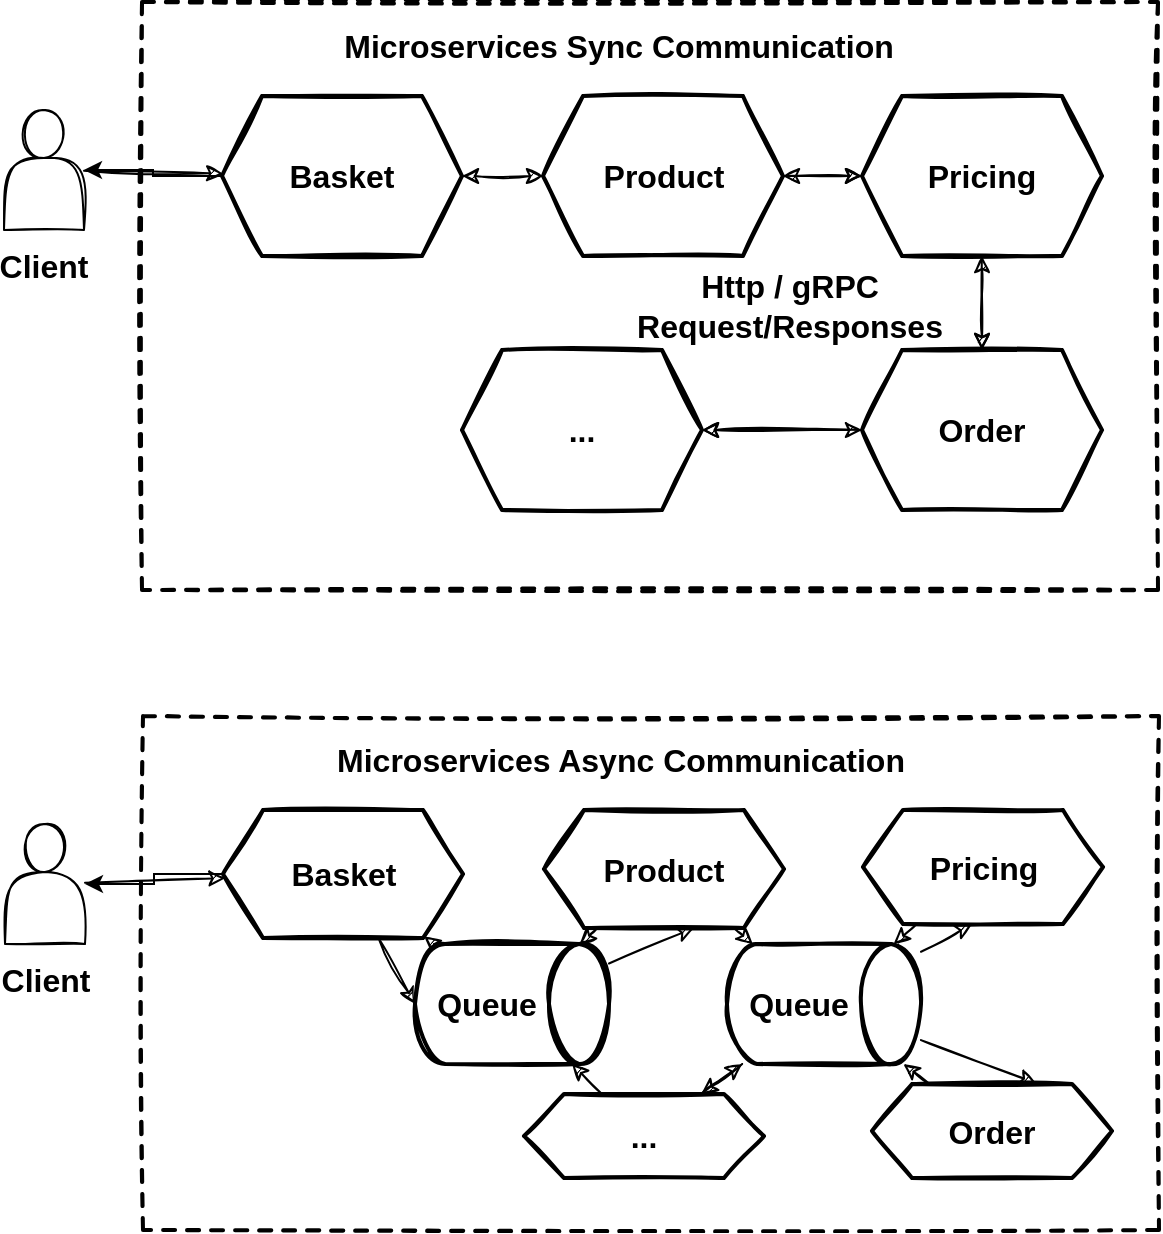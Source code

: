 <mxfile version="14.6.13" type="device"><diagram id="O4We3TlcgWNvYi_soNku" name="Page-1"><mxGraphModel dx="1653" dy="4093" grid="0" gridSize="10" guides="1" tooltips="1" connect="1" arrows="1" fold="1" page="0" pageScale="1" pageWidth="850" pageHeight="1100" math="0" shadow="0"><root><mxCell id="0"/><mxCell id="1" parent="0"/><mxCell id="nm7lnqsIGqbwlS4V_nCA-1" value="" style="rounded=0;whiteSpace=wrap;html=1;sketch=1;fontSize=16;dashed=1;strokeWidth=2;" vertex="1" parent="1"><mxGeometry x="-400" y="-3484" width="508" height="294" as="geometry"/></mxCell><mxCell id="nm7lnqsIGqbwlS4V_nCA-2" style="rounded=0;sketch=1;orthogonalLoop=1;jettySize=auto;html=1;fontSize=16;" edge="1" parent="1" source="nm7lnqsIGqbwlS4V_nCA-3" target="nm7lnqsIGqbwlS4V_nCA-7"><mxGeometry relative="1" as="geometry"><mxPoint x="-339" y="-3379" as="targetPoint"/></mxGeometry></mxCell><mxCell id="nm7lnqsIGqbwlS4V_nCA-3" value="" style="shape=actor;whiteSpace=wrap;html=1;sketch=1;" vertex="1" parent="1"><mxGeometry x="-469" y="-3430" width="40" height="60" as="geometry"/></mxCell><mxCell id="nm7lnqsIGqbwlS4V_nCA-4" value="Client" style="text;html=1;strokeColor=none;fillColor=none;align=center;verticalAlign=middle;whiteSpace=wrap;rounded=0;sketch=1;fontStyle=1;fontSize=16;" vertex="1" parent="1"><mxGeometry x="-469" y="-3362" width="40" height="20" as="geometry"/></mxCell><mxCell id="nm7lnqsIGqbwlS4V_nCA-5" value="Microservices Sync Communication" style="text;html=1;strokeColor=none;fillColor=none;align=center;verticalAlign=middle;whiteSpace=wrap;rounded=0;sketch=1;fontStyle=1;fontSize=16;" vertex="1" parent="1"><mxGeometry x="-327" y="-3472" width="331.25" height="20" as="geometry"/></mxCell><mxCell id="nm7lnqsIGqbwlS4V_nCA-6" value="" style="edgeStyle=none;rounded=0;sketch=1;orthogonalLoop=1;jettySize=auto;html=1;fontSize=16;startArrow=classic;startFill=1;" edge="1" parent="1" source="nm7lnqsIGqbwlS4V_nCA-7" target="nm7lnqsIGqbwlS4V_nCA-9"><mxGeometry relative="1" as="geometry"/></mxCell><mxCell id="nm7lnqsIGqbwlS4V_nCA-21" style="edgeStyle=orthogonalEdgeStyle;rounded=0;orthogonalLoop=1;jettySize=auto;html=1;" edge="1" parent="1" source="nm7lnqsIGqbwlS4V_nCA-7" target="nm7lnqsIGqbwlS4V_nCA-3"><mxGeometry relative="1" as="geometry"/></mxCell><mxCell id="nm7lnqsIGqbwlS4V_nCA-7" value="Basket" style="shape=hexagon;perimeter=hexagonPerimeter2;whiteSpace=wrap;html=1;fixedSize=1;sketch=1;fontSize=16;strokeWidth=2;fontStyle=1" vertex="1" parent="1"><mxGeometry x="-360" y="-3437" width="120" height="80" as="geometry"/></mxCell><mxCell id="nm7lnqsIGqbwlS4V_nCA-8" value="" style="edgeStyle=none;rounded=0;sketch=1;orthogonalLoop=1;jettySize=auto;html=1;fontSize=16;" edge="1" parent="1" source="nm7lnqsIGqbwlS4V_nCA-9" target="nm7lnqsIGqbwlS4V_nCA-12"><mxGeometry relative="1" as="geometry"/></mxCell><mxCell id="nm7lnqsIGqbwlS4V_nCA-9" value="Product" style="shape=hexagon;perimeter=hexagonPerimeter2;whiteSpace=wrap;html=1;fixedSize=1;sketch=1;fontSize=16;strokeWidth=2;fontStyle=1" vertex="1" parent="1"><mxGeometry x="-199.5" y="-3437" width="120" height="80" as="geometry"/></mxCell><mxCell id="nm7lnqsIGqbwlS4V_nCA-10" value="" style="edgeStyle=none;rounded=0;sketch=1;orthogonalLoop=1;jettySize=auto;html=1;fontSize=16;" edge="1" parent="1" source="nm7lnqsIGqbwlS4V_nCA-12" target="nm7lnqsIGqbwlS4V_nCA-16"><mxGeometry relative="1" as="geometry"/></mxCell><mxCell id="nm7lnqsIGqbwlS4V_nCA-11" style="edgeStyle=none;rounded=0;sketch=1;orthogonalLoop=1;jettySize=auto;html=1;fontSize=16;startArrow=classic;startFill=1;" edge="1" parent="1" source="nm7lnqsIGqbwlS4V_nCA-12" target="nm7lnqsIGqbwlS4V_nCA-9"><mxGeometry relative="1" as="geometry"/></mxCell><mxCell id="nm7lnqsIGqbwlS4V_nCA-12" value="Pricing" style="shape=hexagon;perimeter=hexagonPerimeter2;whiteSpace=wrap;html=1;fixedSize=1;sketch=1;fontSize=16;strokeWidth=2;fontStyle=1" vertex="1" parent="1"><mxGeometry x="-40" y="-3437" width="120" height="80" as="geometry"/></mxCell><mxCell id="nm7lnqsIGqbwlS4V_nCA-13" value="" style="edgeStyle=none;rounded=0;sketch=1;orthogonalLoop=1;jettySize=auto;html=1;fontSize=16;" edge="1" parent="1" source="nm7lnqsIGqbwlS4V_nCA-16" target="nm7lnqsIGqbwlS4V_nCA-19"><mxGeometry relative="1" as="geometry"/></mxCell><mxCell id="nm7lnqsIGqbwlS4V_nCA-14" style="edgeStyle=none;rounded=0;sketch=1;orthogonalLoop=1;jettySize=auto;html=1;fontSize=16;startArrow=classic;startFill=1;" edge="1" parent="1" source="nm7lnqsIGqbwlS4V_nCA-16" target="nm7lnqsIGqbwlS4V_nCA-19"><mxGeometry relative="1" as="geometry"/></mxCell><mxCell id="nm7lnqsIGqbwlS4V_nCA-15" style="edgeStyle=none;rounded=0;sketch=1;orthogonalLoop=1;jettySize=auto;html=1;fontSize=16;startArrow=classic;startFill=1;" edge="1" parent="1" source="nm7lnqsIGqbwlS4V_nCA-16" target="nm7lnqsIGqbwlS4V_nCA-12"><mxGeometry relative="1" as="geometry"/></mxCell><mxCell id="nm7lnqsIGqbwlS4V_nCA-16" value="Order" style="shape=hexagon;perimeter=hexagonPerimeter2;whiteSpace=wrap;html=1;fixedSize=1;sketch=1;fontSize=16;strokeWidth=2;fontStyle=1" vertex="1" parent="1"><mxGeometry x="-40" y="-3310" width="120" height="80" as="geometry"/></mxCell><mxCell id="nm7lnqsIGqbwlS4V_nCA-19" value="..." style="shape=hexagon;perimeter=hexagonPerimeter2;whiteSpace=wrap;html=1;fixedSize=1;sketch=1;fontSize=16;strokeWidth=2;fontStyle=1" vertex="1" parent="1"><mxGeometry x="-240" y="-3310" width="120" height="80" as="geometry"/></mxCell><mxCell id="nm7lnqsIGqbwlS4V_nCA-20" value="Http / gRPC Request/Responses" style="text;html=1;strokeColor=none;fillColor=none;align=center;verticalAlign=middle;whiteSpace=wrap;rounded=0;sketch=1;fontStyle=1;fontSize=16;" vertex="1" parent="1"><mxGeometry x="-177" y="-3342" width="202" height="20" as="geometry"/></mxCell><mxCell id="nm7lnqsIGqbwlS4V_nCA-22" value="" style="rounded=0;whiteSpace=wrap;html=1;sketch=1;fontSize=16;dashed=1;strokeWidth=2;horizontal=0;verticalAlign=middle;" vertex="1" parent="1"><mxGeometry x="-399.5" y="-3127" width="508" height="257" as="geometry"/></mxCell><mxCell id="nm7lnqsIGqbwlS4V_nCA-23" style="rounded=0;sketch=1;orthogonalLoop=1;jettySize=auto;html=1;fontSize=16;" edge="1" parent="1" source="nm7lnqsIGqbwlS4V_nCA-24" target="nm7lnqsIGqbwlS4V_nCA-29"><mxGeometry relative="1" as="geometry"><mxPoint x="-338.5" y="-3022" as="targetPoint"/></mxGeometry></mxCell><mxCell id="nm7lnqsIGqbwlS4V_nCA-24" value="" style="shape=actor;whiteSpace=wrap;html=1;sketch=1;" vertex="1" parent="1"><mxGeometry x="-468.5" y="-3073" width="40" height="60" as="geometry"/></mxCell><mxCell id="nm7lnqsIGqbwlS4V_nCA-25" value="Client" style="text;html=1;strokeColor=none;fillColor=none;align=center;verticalAlign=middle;whiteSpace=wrap;rounded=0;sketch=1;fontStyle=1;fontSize=16;" vertex="1" parent="1"><mxGeometry x="-468.5" y="-3005" width="40" height="20" as="geometry"/></mxCell><mxCell id="nm7lnqsIGqbwlS4V_nCA-26" value="Microservices Async Communication" style="text;html=1;strokeColor=none;fillColor=none;align=center;verticalAlign=middle;whiteSpace=wrap;rounded=0;sketch=1;fontStyle=1;fontSize=16;" vertex="1" parent="1"><mxGeometry x="-326.5" y="-3115" width="331.25" height="20" as="geometry"/></mxCell><mxCell id="nm7lnqsIGqbwlS4V_nCA-28" style="edgeStyle=orthogonalEdgeStyle;rounded=0;orthogonalLoop=1;jettySize=auto;html=1;" edge="1" parent="1" source="nm7lnqsIGqbwlS4V_nCA-29" target="nm7lnqsIGqbwlS4V_nCA-24"><mxGeometry relative="1" as="geometry"/></mxCell><mxCell id="nm7lnqsIGqbwlS4V_nCA-43" style="rounded=0;orthogonalLoop=1;jettySize=auto;html=1;entryX=0.5;entryY=1;entryDx=0;entryDy=0;entryPerimeter=0;sketch=1;" edge="1" parent="1" source="nm7lnqsIGqbwlS4V_nCA-29" target="nm7lnqsIGqbwlS4V_nCA-41"><mxGeometry relative="1" as="geometry"/></mxCell><mxCell id="nm7lnqsIGqbwlS4V_nCA-29" value="Basket" style="shape=hexagon;perimeter=hexagonPerimeter2;whiteSpace=wrap;html=1;fixedSize=1;sketch=1;fontSize=16;strokeWidth=2;fontStyle=1" vertex="1" parent="1"><mxGeometry x="-359.5" y="-3080" width="120" height="64" as="geometry"/></mxCell><mxCell id="nm7lnqsIGqbwlS4V_nCA-45" style="edgeStyle=none;rounded=0;sketch=1;orthogonalLoop=1;jettySize=auto;html=1;" edge="1" parent="1" source="nm7lnqsIGqbwlS4V_nCA-31" target="nm7lnqsIGqbwlS4V_nCA-42"><mxGeometry relative="1" as="geometry"/></mxCell><mxCell id="nm7lnqsIGqbwlS4V_nCA-55" style="edgeStyle=none;rounded=0;sketch=1;orthogonalLoop=1;jettySize=auto;html=1;" edge="1" parent="1" source="nm7lnqsIGqbwlS4V_nCA-31" target="nm7lnqsIGqbwlS4V_nCA-41"><mxGeometry relative="1" as="geometry"/></mxCell><mxCell id="nm7lnqsIGqbwlS4V_nCA-31" value="Product" style="shape=hexagon;perimeter=hexagonPerimeter2;whiteSpace=wrap;html=1;fixedSize=1;sketch=1;fontSize=16;strokeWidth=2;fontStyle=1" vertex="1" parent="1"><mxGeometry x="-199" y="-3080" width="120" height="59" as="geometry"/></mxCell><mxCell id="nm7lnqsIGqbwlS4V_nCA-52" style="edgeStyle=none;rounded=0;sketch=1;orthogonalLoop=1;jettySize=auto;html=1;" edge="1" parent="1" source="nm7lnqsIGqbwlS4V_nCA-34" target="nm7lnqsIGqbwlS4V_nCA-42"><mxGeometry relative="1" as="geometry"/></mxCell><mxCell id="nm7lnqsIGqbwlS4V_nCA-34" value="Pricing" style="shape=hexagon;perimeter=hexagonPerimeter2;whiteSpace=wrap;html=1;fixedSize=1;sketch=1;fontSize=16;strokeWidth=2;fontStyle=1" vertex="1" parent="1"><mxGeometry x="-39.5" y="-3080" width="120" height="57" as="geometry"/></mxCell><mxCell id="nm7lnqsIGqbwlS4V_nCA-51" style="edgeStyle=none;rounded=0;sketch=1;orthogonalLoop=1;jettySize=auto;html=1;" edge="1" parent="1" source="nm7lnqsIGqbwlS4V_nCA-38" target="nm7lnqsIGqbwlS4V_nCA-42"><mxGeometry relative="1" as="geometry"/></mxCell><mxCell id="nm7lnqsIGqbwlS4V_nCA-38" value="Order" style="shape=hexagon;perimeter=hexagonPerimeter2;whiteSpace=wrap;html=1;fixedSize=1;sketch=1;fontSize=16;strokeWidth=2;fontStyle=1" vertex="1" parent="1"><mxGeometry x="-35" y="-2943" width="120" height="47" as="geometry"/></mxCell><mxCell id="nm7lnqsIGqbwlS4V_nCA-50" style="edgeStyle=none;rounded=0;sketch=1;orthogonalLoop=1;jettySize=auto;html=1;" edge="1" parent="1" source="nm7lnqsIGqbwlS4V_nCA-39" target="nm7lnqsIGqbwlS4V_nCA-42"><mxGeometry relative="1" as="geometry"/></mxCell><mxCell id="nm7lnqsIGqbwlS4V_nCA-53" style="edgeStyle=none;rounded=0;sketch=1;orthogonalLoop=1;jettySize=auto;html=1;" edge="1" parent="1" source="nm7lnqsIGqbwlS4V_nCA-39" target="nm7lnqsIGqbwlS4V_nCA-41"><mxGeometry relative="1" as="geometry"/></mxCell><mxCell id="nm7lnqsIGqbwlS4V_nCA-39" value="..." style="shape=hexagon;perimeter=hexagonPerimeter2;whiteSpace=wrap;html=1;fixedSize=1;sketch=1;fontSize=16;strokeWidth=2;fontStyle=1" vertex="1" parent="1"><mxGeometry x="-209" y="-2938" width="120" height="42" as="geometry"/></mxCell><mxCell id="nm7lnqsIGqbwlS4V_nCA-44" style="edgeStyle=none;rounded=0;sketch=1;orthogonalLoop=1;jettySize=auto;html=1;entryX=0.625;entryY=1;entryDx=0;entryDy=0;" edge="1" parent="1" source="nm7lnqsIGqbwlS4V_nCA-41" target="nm7lnqsIGqbwlS4V_nCA-31"><mxGeometry relative="1" as="geometry"/></mxCell><mxCell id="nm7lnqsIGqbwlS4V_nCA-54" style="edgeStyle=none;rounded=0;sketch=1;orthogonalLoop=1;jettySize=auto;html=1;" edge="1" parent="1" source="nm7lnqsIGqbwlS4V_nCA-41" target="nm7lnqsIGqbwlS4V_nCA-29"><mxGeometry relative="1" as="geometry"/></mxCell><mxCell id="nm7lnqsIGqbwlS4V_nCA-41" value="Queue" style="shape=cylinder3;whiteSpace=wrap;html=1;boundedLbl=1;backgroundOutline=1;size=15;sketch=1;rotation=90;fontStyle=1;strokeWidth=2;horizontal=0;fontSize=16;" vertex="1" parent="1"><mxGeometry x="-245" y="-3031.5" width="60" height="97" as="geometry"/></mxCell><mxCell id="nm7lnqsIGqbwlS4V_nCA-46" style="edgeStyle=none;rounded=0;sketch=1;orthogonalLoop=1;jettySize=auto;html=1;entryX=0.454;entryY=1.003;entryDx=0;entryDy=0;entryPerimeter=0;" edge="1" parent="1" source="nm7lnqsIGqbwlS4V_nCA-42" target="nm7lnqsIGqbwlS4V_nCA-34"><mxGeometry relative="1" as="geometry"/></mxCell><mxCell id="nm7lnqsIGqbwlS4V_nCA-47" style="edgeStyle=none;rounded=0;sketch=1;orthogonalLoop=1;jettySize=auto;html=1;entryX=0.683;entryY=-0.011;entryDx=0;entryDy=0;entryPerimeter=0;" edge="1" parent="1" source="nm7lnqsIGqbwlS4V_nCA-42" target="nm7lnqsIGqbwlS4V_nCA-38"><mxGeometry relative="1" as="geometry"/></mxCell><mxCell id="nm7lnqsIGqbwlS4V_nCA-49" style="edgeStyle=none;rounded=0;sketch=1;orthogonalLoop=1;jettySize=auto;html=1;" edge="1" parent="1" source="nm7lnqsIGqbwlS4V_nCA-42" target="nm7lnqsIGqbwlS4V_nCA-39"><mxGeometry relative="1" as="geometry"/></mxCell><mxCell id="nm7lnqsIGqbwlS4V_nCA-42" value="&lt;span style=&quot;font-size: 16px&quot;&gt;Queue&lt;/span&gt;" style="shape=cylinder3;whiteSpace=wrap;html=1;boundedLbl=1;backgroundOutline=1;size=15;sketch=1;rotation=90;fontStyle=1;strokeWidth=2;horizontal=0;" vertex="1" parent="1"><mxGeometry x="-89" y="-3031.5" width="60" height="97" as="geometry"/></mxCell></root></mxGraphModel></diagram></mxfile>